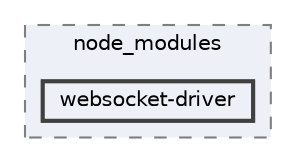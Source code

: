 digraph "pkiclassroomrescheduler/src/main/frontend/node_modules/websocket-driver"
{
 // LATEX_PDF_SIZE
  bgcolor="transparent";
  edge [fontname=Helvetica,fontsize=10,labelfontname=Helvetica,labelfontsize=10];
  node [fontname=Helvetica,fontsize=10,shape=box,height=0.2,width=0.4];
  compound=true
  subgraph clusterdir_72953eda66ccb3a2722c28e1c3e6c23b {
    graph [ bgcolor="#edf0f7", pencolor="grey50", label="node_modules", fontname=Helvetica,fontsize=10 style="filled,dashed", URL="dir_72953eda66ccb3a2722c28e1c3e6c23b.html",tooltip=""]
  dir_eb37c82671e465082ce753c13c8add40 [label="websocket-driver", fillcolor="#edf0f7", color="grey25", style="filled,bold", URL="dir_eb37c82671e465082ce753c13c8add40.html",tooltip=""];
  }
}
